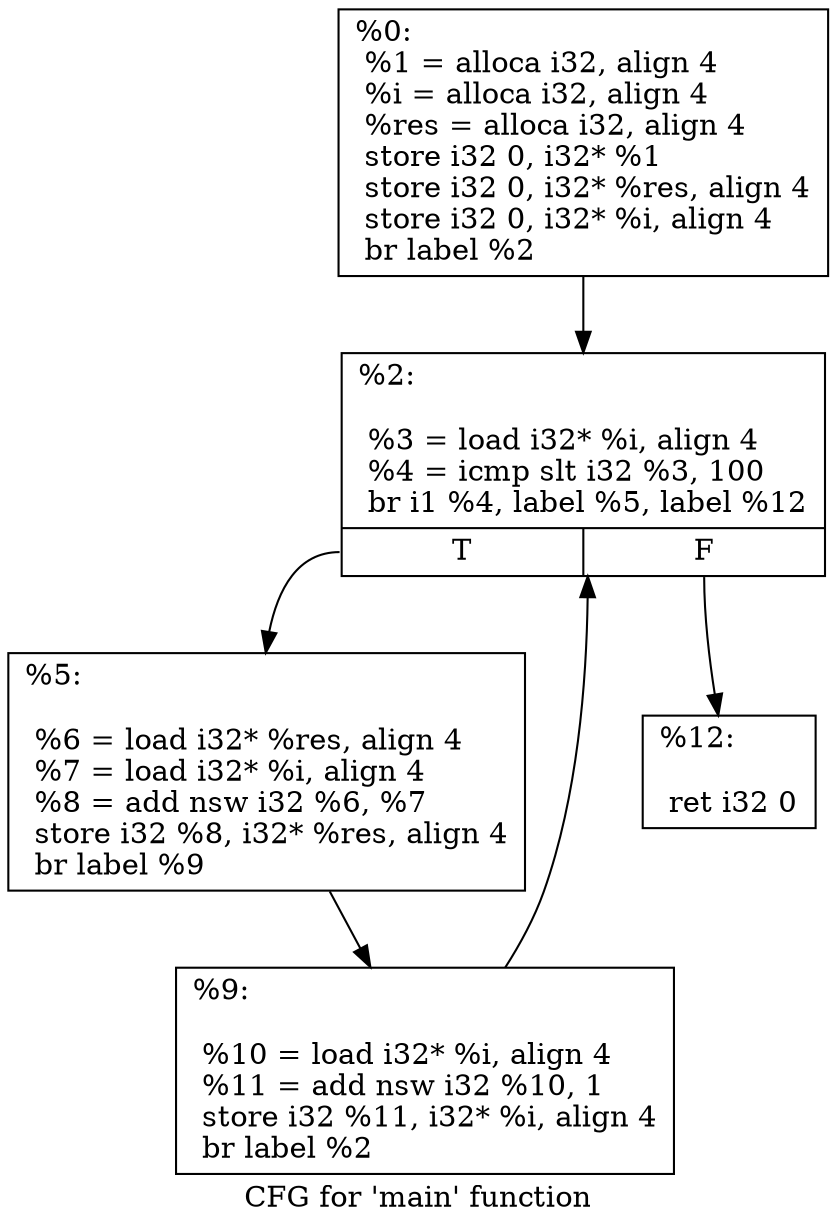 digraph "CFG for 'main' function" {
	label="CFG for 'main' function";

	Node0x12fc980 [shape=record,label="{%0:\l  %1 = alloca i32, align 4\l  %i = alloca i32, align 4\l  %res = alloca i32, align 4\l  store i32 0, i32* %1\l  store i32 0, i32* %res, align 4\l  store i32 0, i32* %i, align 4\l  br label %2\l}"];
	Node0x12fc980 -> Node0x12fd690;
	Node0x12fd690 [shape=record,label="{%2:\l\l  %3 = load i32* %i, align 4\l  %4 = icmp slt i32 %3, 100\l  br i1 %4, label %5, label %12\l|{<s0>T|<s1>F}}"];
	Node0x12fd690:s0 -> Node0x12fd8b0;
	Node0x12fd690:s1 -> Node0x12fda60;
	Node0x12fd8b0 [shape=record,label="{%5:\l\l  %6 = load i32* %res, align 4\l  %7 = load i32* %i, align 4\l  %8 = add nsw i32 %6, %7\l  store i32 %8, i32* %res, align 4\l  br label %9\l}"];
	Node0x12fd8b0 -> Node0x12fde20;
	Node0x12fde20 [shape=record,label="{%9:\l\l  %10 = load i32* %i, align 4\l  %11 = add nsw i32 %10, 1\l  store i32 %11, i32* %i, align 4\l  br label %2\l}"];
	Node0x12fde20 -> Node0x12fd690;
	Node0x12fda60 [shape=record,label="{%12:\l\l  ret i32 0\l}"];
}
